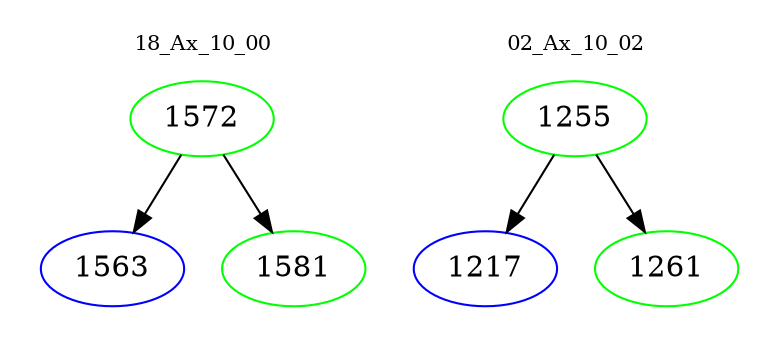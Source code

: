digraph{
subgraph cluster_0 {
color = white
label = "18_Ax_10_00";
fontsize=10;
T0_1572 [label="1572", color="green"]
T0_1572 -> T0_1563 [color="black"]
T0_1563 [label="1563", color="blue"]
T0_1572 -> T0_1581 [color="black"]
T0_1581 [label="1581", color="green"]
}
subgraph cluster_1 {
color = white
label = "02_Ax_10_02";
fontsize=10;
T1_1255 [label="1255", color="green"]
T1_1255 -> T1_1217 [color="black"]
T1_1217 [label="1217", color="blue"]
T1_1255 -> T1_1261 [color="black"]
T1_1261 [label="1261", color="green"]
}
}
